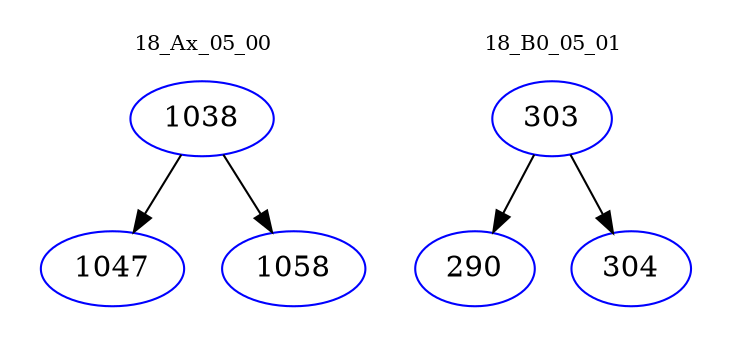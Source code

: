 digraph{
subgraph cluster_0 {
color = white
label = "18_Ax_05_00";
fontsize=10;
T0_1038 [label="1038", color="blue"]
T0_1038 -> T0_1047 [color="black"]
T0_1047 [label="1047", color="blue"]
T0_1038 -> T0_1058 [color="black"]
T0_1058 [label="1058", color="blue"]
}
subgraph cluster_1 {
color = white
label = "18_B0_05_01";
fontsize=10;
T1_303 [label="303", color="blue"]
T1_303 -> T1_290 [color="black"]
T1_290 [label="290", color="blue"]
T1_303 -> T1_304 [color="black"]
T1_304 [label="304", color="blue"]
}
}
